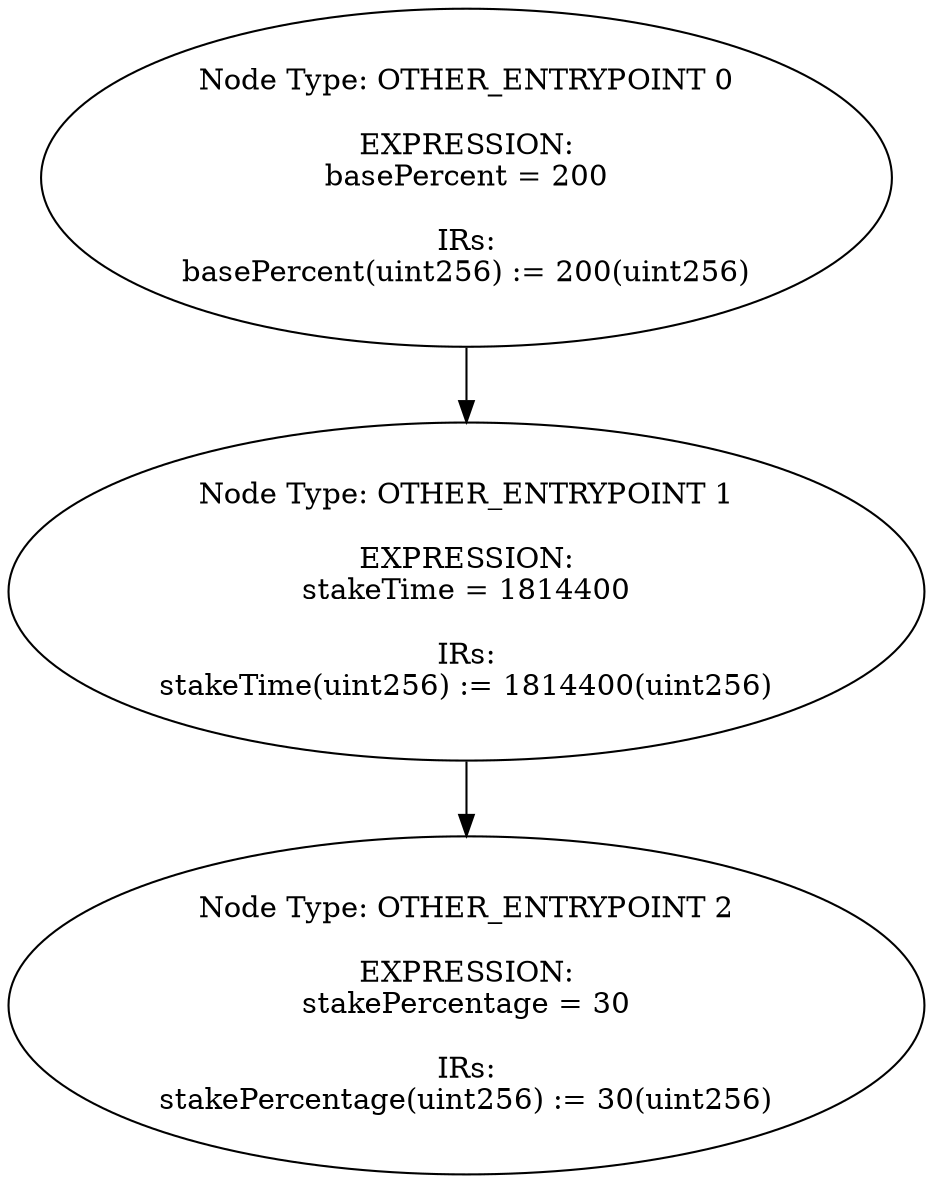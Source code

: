 digraph{
0[label="Node Type: OTHER_ENTRYPOINT 0

EXPRESSION:
basePercent = 200

IRs:
basePercent(uint256) := 200(uint256)"];
0->1;
1[label="Node Type: OTHER_ENTRYPOINT 1

EXPRESSION:
stakeTime = 1814400

IRs:
stakeTime(uint256) := 1814400(uint256)"];
1->2;
2[label="Node Type: OTHER_ENTRYPOINT 2

EXPRESSION:
stakePercentage = 30

IRs:
stakePercentage(uint256) := 30(uint256)"];
}
